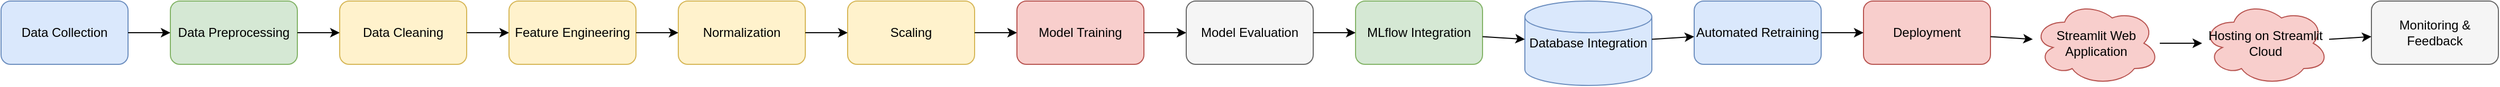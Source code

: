 <mxfile>
  <diagram name="Page-1" id="your-diagram-id">
    <mxGraphModel dx="1500" dy="1000" grid="1" gridSize="10" guides="1" tooltips="1" connect="1" arrows="1" fold="1" page="1" pageScale="1" pageWidth="827" pageHeight="1169" math="0" shadow="0">
      <root>
        <mxCell id="0" />
        <mxCell id="1" parent="0" />

        <!-- Data Collection -->
        <mxCell id="2" value="Data Collection" style="rounded=1;whiteSpace=wrap;html=1;fillColor=#dae8fc;strokeColor=#6c8ebf;" vertex="1" parent="1">
          <mxGeometry x="40" y="120" width="120" height="60" as="geometry" />
        </mxCell>

        <!-- Data Preprocessing -->
        <mxCell id="3" value="Data Preprocessing" style="rounded=1;whiteSpace=wrap;html=1;fillColor=#d5e8d4;strokeColor=#82b366;" vertex="1" parent="1">
          <mxGeometry x="200" y="120" width="120" height="60" as="geometry" />
        </mxCell>

        <!-- Data Cleaning -->
        <mxCell id="4" value="Data Cleaning" style="rounded=1;whiteSpace=wrap;html=1;fillColor=#fff2cc;strokeColor=#d6b656;" vertex="1" parent="1">
          <mxGeometry x="360" y="120" width="120" height="60" as="geometry" />
        </mxCell>

        <!-- Feature Engineering -->
        <mxCell id="5" value="Feature Engineering" style="rounded=1;whiteSpace=wrap;html=1;fillColor=#fff2cc;strokeColor=#d6b656;" vertex="1" parent="1">
          <mxGeometry x="520" y="120" width="120" height="60" as="geometry" />
        </mxCell>

        <!-- Normalization -->
        <mxCell id="6" value="Normalization" style="rounded=1;whiteSpace=wrap;html=1;fillColor=#fff2cc;strokeColor=#d6b656;" vertex="1" parent="1">
          <mxGeometry x="680" y="120" width="120" height="60" as="geometry" />
        </mxCell>

        <!-- Scaling -->
        <mxCell id="7" value="Scaling" style="rounded=1;whiteSpace=wrap;html=1;fillColor=#fff2cc;strokeColor=#d6b656;" vertex="1" parent="1">
          <mxGeometry x="840" y="120" width="120" height="60" as="geometry" />
        </mxCell>

        <!-- Model Training -->
        <mxCell id="8" value="Model Training" style="rounded=1;whiteSpace=wrap;html=1;fillColor=#f8cecc;strokeColor=#b85450;" vertex="1" parent="1">
          <mxGeometry x="1000" y="120" width="120" height="60" as="geometry" />
        </mxCell>

        <!-- Model Evaluation -->
        <mxCell id="9" value="Model Evaluation" style="rounded=1;whiteSpace=wrap;html=1;fillColor=#f5f5f5;strokeColor=#666666;" vertex="1" parent="1">
          <mxGeometry x="1160" y="120" width="120" height="60" as="geometry" />
        </mxCell>

        <!-- MLflow Integration -->
        <mxCell id="10" value="MLflow Integration" style="rounded=1;whiteSpace=wrap;html=1;fillColor=#d5e8d4;strokeColor=#82b366;" vertex="1" parent="1">
          <mxGeometry x="1320" y="120" width="120" height="60" as="geometry" />
        </mxCell>

        <!-- Database Integration -->
        <mxCell id="11" value="Database Integration" style="shape=cylinder3;whiteSpace=wrap;html=1;fillColor=#dae8fc;strokeColor=#6c8ebf;" vertex="1" parent="1">
          <mxGeometry x="1480" y="120" width="120" height="80" as="geometry" />
        </mxCell>

        <!-- Automated Retraining -->
        <mxCell id="12" value="Automated Retraining" style="rounded=1;whiteSpace=wrap;html=1;fillColor=#dae8fc;strokeColor=#6c8ebf;" vertex="1" parent="1">
          <mxGeometry x="1640" y="120" width="120" height="60" as="geometry" />
        </mxCell>

        <!-- Deployment -->
        <mxCell id="13" value="Deployment" style="rounded=1;whiteSpace=wrap;html=1;fillColor=#f8cecc;strokeColor=#b85450;" vertex="1" parent="1">
          <mxGeometry x="1800" y="120" width="120" height="60" as="geometry" />
        </mxCell>

        <!-- Streamlit Web Application -->
        <mxCell id="14" value="Streamlit Web Application" style="shape=cloud;whiteSpace=wrap;html=1;fillColor=#f8cecc;strokeColor=#b85450;" vertex="1" parent="1">
          <mxGeometry x="1960" y="120" width="120" height="80" as="geometry" />
        </mxCell>

        <!-- Hosting on Streamlit Cloud -->
        <mxCell id="15" value="Hosting on Streamlit Cloud" style="shape=cloud;whiteSpace=wrap;html=1;fillColor=#f8cecc;strokeColor=#b85450;" vertex="1" parent="1">
          <mxGeometry x="2120" y="120" width="120" height="80" as="geometry" />
        </mxCell>

        <!-- Monitoring & Feedback -->
        <mxCell id="16" value="Monitoring &amp; Feedback" style="rounded=1;whiteSpace=wrap;html=1;fillColor=#f5f5f5;strokeColor=#666666;" vertex="1" parent="1">
          <mxGeometry x="2280" y="120" width="120" height="60" as="geometry" />
        </mxCell>

        <!-- Arrows -->
        <mxCell id="17" value="" style="endArrow=classic;html=1;" edge="1" parent="1" source="2" target="3">
          <mxGeometry width="50" height="50" relative="1" as="geometry">
            <mxPoint x="100" y="150" as="sourcePoint" />
            <mxPoint x="200" y="150" as="targetPoint" />
          </mxGeometry>
        </mxCell>
        <mxCell id="18" value="" style="endArrow=classic;html=1;" edge="1" parent="1" source="3" target="4">
          <mxGeometry width="50" height="50" relative="1" as="geometry">
            <mxPoint x="260" y="150" as="sourcePoint" />
            <mxPoint x="360" y="150" as="targetPoint" />
          </mxGeometry>
        </mxCell>
        <mxCell id="19" value="" style="endArrow=classic;html=1;" edge="1" parent="1" source="4" target="5">
          <mxGeometry width="50" height="50" relative="1" as="geometry">
            <mxPoint x="420" y="150" as="sourcePoint" />
            <mxPoint x="520" y="150" as="targetPoint" />
          </mxGeometry>
        </mxCell>
        <mxCell id="20" value="" style="endArrow=classic;html=1;" edge="1" parent="1" source="5" target="6">
          <mxGeometry width="50" height="50" relative="1" as="geometry">
            <mxPoint x="580" y="150" as="sourcePoint" />
            <mxPoint x="680" y="150" as="targetPoint" />
          </mxGeometry>
        </mxCell>
        <mxCell id="21" value="" style="endArrow=classic;html=1;" edge="1" parent="1" source="6" target="7">
          <mxGeometry width="50" height="50" relative="1" as="geometry">
            <mxPoint x="740" y="150" as="sourcePoint" />
            <mxPoint x="840" y="150" as="targetPoint" />
          </mxGeometry>
        </mxCell>
        <mxCell id="22" value="" style="endArrow=classic;html=1;" edge="1" parent="1" source="7" target="8">
          <mxGeometry width="50" height="50" relative="1" as="geometry">
            <mxPoint x="900" y="150" as="sourcePoint" />
            <mxPoint x="1000" y="150" as="targetPoint" />
          </mxGeometry>
        </mxCell>
        <mxCell id="23" value="" style="endArrow=classic;html=1;" edge="1" parent="1" source="8" target="9">
          <mxGeometry width="50" height="50" relative="1" as="geometry">
            <mxPoint x="1060" y="150" as="sourcePoint" />
            <mxPoint x="1160" y="150" as="targetPoint" />
          </mxGeometry>
        </mxCell>
        <mxCell id="24" value="" style="endArrow=classic;html=1;" edge="1" parent="1" source="9" target="10">
          <mxGeometry width="50" height="50" relative="1" as="geometry">
            <mxPoint x="1220" y="150" as="sourcePoint" />
            <mxPoint x="1320" y="150" as="targetPoint" />
          </mxGeometry>
        </mxCell>
        <mxCell id="25" value="" style="endArrow=classic;html=1;" edge="1" parent="1" source="10" target="11">
          <mxGeometry width="50" height="50" relative="1" as="geometry">
            <mxPoint x="1380" y="150" as="sourcePoint" />
            <mxPoint x="1480" y="150" as="targetPoint" />
          </mxGeometry>
        </mxCell>
        <mxCell id="26" value="" style="endArrow=classic;html=1;" edge="1" parent="1" source="11" target="12">
          <mxGeometry width="50" height="50" relative="1" as="geometry">
            <mxPoint x="1540" y="150" as="sourcePoint" />
            <mxPoint x="1640" y="150" as="targetPoint" />
          </mxGeometry>
        </mxCell>
        <mxCell id="27" value="" style="endArrow=classic;html=1;" edge="1" parent="1" source="12" target="13">
          <mxGeometry width="50" height="50" relative="1" as="geometry">
            <mxPoint x="1700" y="150" as="sourcePoint" />
            <mxPoint x="1800" y="150" as="targetPoint" />
          </mxGeometry>
        </mxCell>
        <mxCell id="28" value="" style="endArrow=classic;html=1;" edge="1" parent="1" source="13" target="14">
          <mxGeometry width="50" height="50" relative="1" as="geometry">
            <mxPoint x="1860" y="150" as="sourcePoint" />
            <mxPoint x="1960" y="150" as="targetPoint" />
          </mxGeometry>
        </mxCell>
        <mxCell id="29" value="" style="endArrow=classic;html=1;" edge="1" parent="1" source="14" target="15">
          <mxGeometry width="50" height="50" relative="1" as="geometry">
            <mxPoint x="2020" y="150" as="sourcePoint" />
            <mxPoint x="2120" y="150" as="targetPoint" />
          </mxGeometry>
        </mxCell>
        <mxCell id="30" value="" style="endArrow=classic;html=1;" edge="1" parent="1" source="15" target="16">
          <mxGeometry width="50" height="50" relative="1" as="geometry">
            <mxPoint x="2180" y="150" as="sourcePoint" />
            <mxPoint x="2280" y="150" as="targetPoint" />
          </mxGeometry>
        </mxCell>
      </root>
    </mxGraphModel>
  </diagram>
</mxfile>
